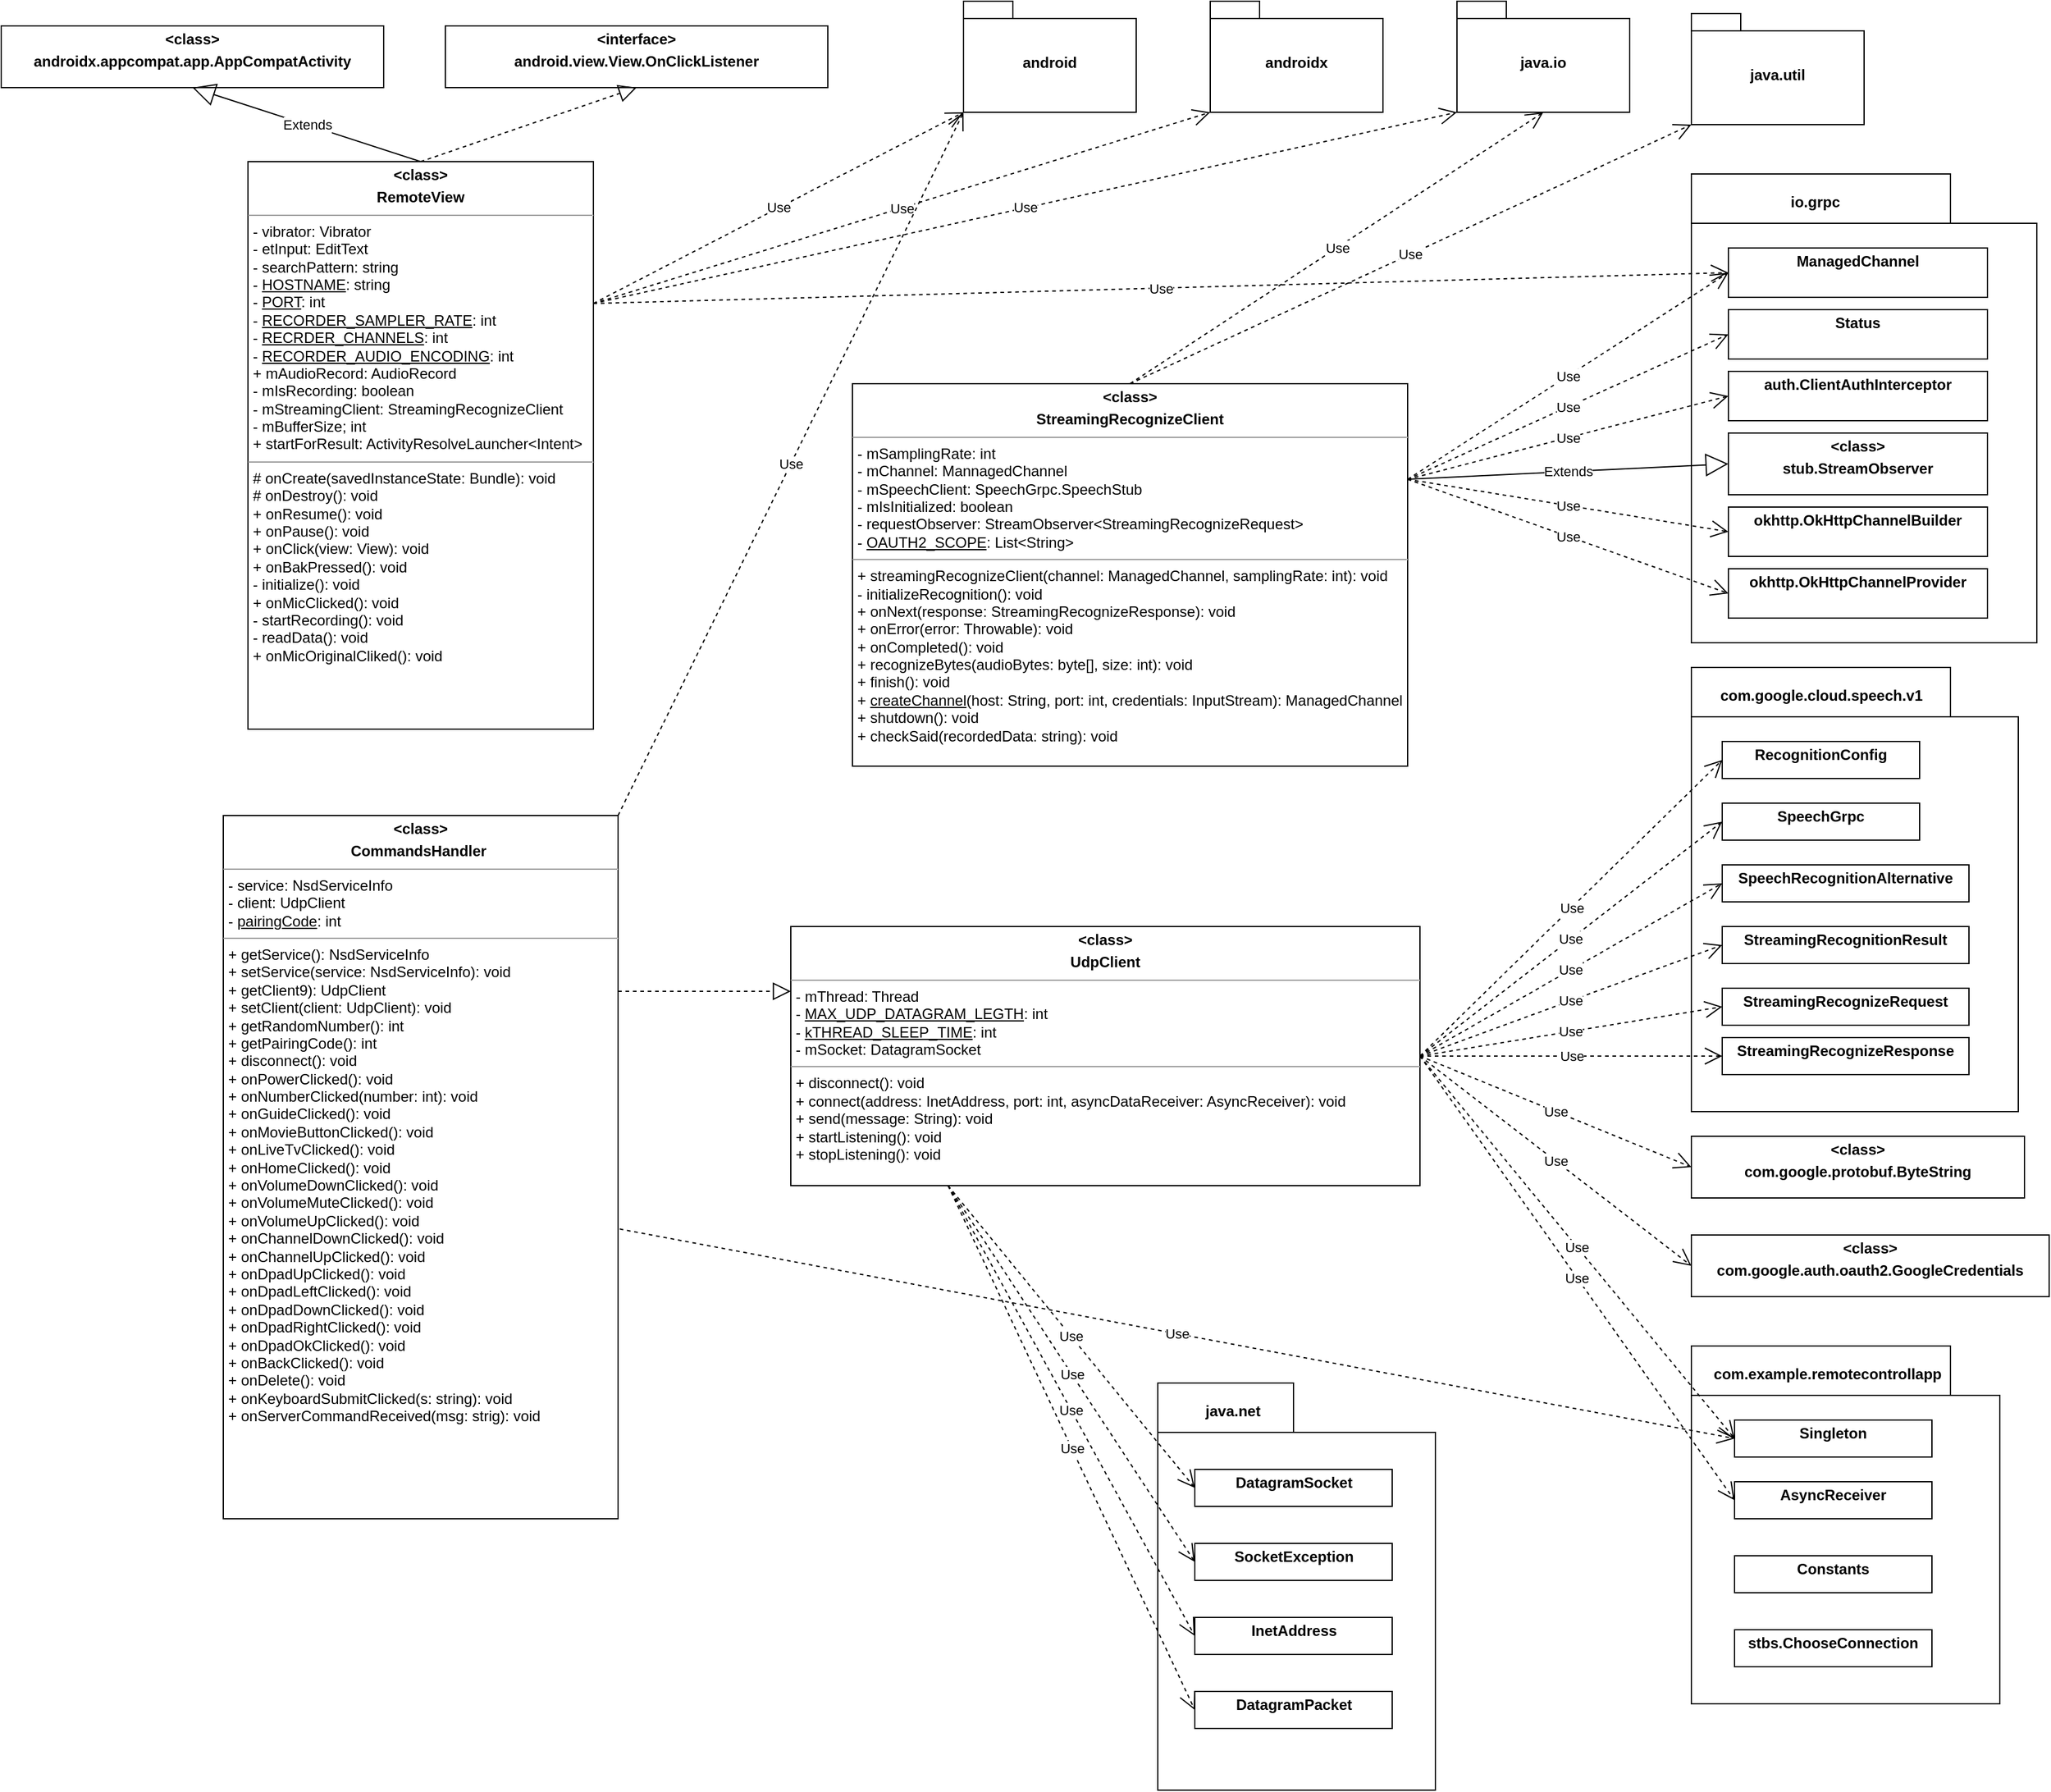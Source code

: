 <mxfile version="21.3.6" type="device">
  <diagram name="Page-1" id="c4acf3e9-155e-7222-9cf6-157b1a14988f">
    <mxGraphModel dx="1290" dy="549" grid="1" gridSize="10" guides="1" tooltips="1" connect="1" arrows="1" fold="1" page="1" pageScale="1" pageWidth="850" pageHeight="1100" background="none" math="0" shadow="0">
      <root>
        <mxCell id="0" />
        <mxCell id="1" parent="0" />
        <mxCell id="q3BTvN16tAjIIbaI-m22-29" value="" style="shape=folder;fontStyle=1;spacingTop=10;tabWidth=210;tabHeight=40;tabPosition=left;html=1;whiteSpace=wrap;align=left;" parent="1" vertex="1">
          <mxGeometry x="1750" y="490" width="280" height="380" as="geometry" />
        </mxCell>
        <mxCell id="q3BTvN16tAjIIbaI-m22-13" value="" style="shape=folder;fontStyle=1;spacingTop=10;tabWidth=110;tabHeight=40;tabPosition=left;html=1;whiteSpace=wrap;align=left;" parent="1" vertex="1">
          <mxGeometry x="1317.5" y="1470" width="225" height="330" as="geometry" />
        </mxCell>
        <mxCell id="q3BTvN16tAjIIbaI-m22-1" value="&lt;p style=&quot;margin:0px;margin-top:4px;text-align:center;&quot;&gt;&lt;b&gt;&amp;lt;class&amp;gt;&lt;/b&gt;&lt;/p&gt;&lt;p style=&quot;margin:0px;margin-top:4px;text-align:center;&quot;&gt;&lt;b&gt;CommandsHandler&amp;nbsp;&lt;/b&gt;&lt;br&gt;&lt;/p&gt;&lt;hr size=&quot;1&quot;&gt;&lt;p style=&quot;margin:0px;margin-left:4px;&quot;&gt;- service: NsdServiceInfo&lt;/p&gt;&lt;p style=&quot;margin:0px;margin-left:4px;&quot;&gt;- client: UdpClient&lt;/p&gt;&lt;p style=&quot;margin:0px;margin-left:4px;&quot;&gt;- &lt;u&gt;pairingCode&lt;/u&gt;: int&amp;nbsp;&lt;/p&gt;&lt;hr size=&quot;1&quot;&gt;&lt;p style=&quot;margin:0px;margin-left:4px;&quot;&gt;+ getService(): NsdServiceInfo&lt;/p&gt;&lt;p style=&quot;margin:0px;margin-left:4px;&quot;&gt;+ setService(service: NsdServiceInfo): void&lt;/p&gt;&lt;p style=&quot;margin:0px;margin-left:4px;&quot;&gt;+ getClient9): UdpClient&lt;/p&gt;&lt;p style=&quot;margin:0px;margin-left:4px;&quot;&gt;+ setClient(client: UdpClient): void&lt;/p&gt;&lt;p style=&quot;margin:0px;margin-left:4px;&quot;&gt;+ getRandomNumber(): int&lt;/p&gt;&lt;p style=&quot;margin:0px;margin-left:4px;&quot;&gt;+ getPairingCode(): int&lt;/p&gt;&lt;p style=&quot;margin:0px;margin-left:4px;&quot;&gt;+ disconnect(): void&lt;/p&gt;&lt;p style=&quot;margin:0px;margin-left:4px;&quot;&gt;+ onPowerClicked(): void&lt;/p&gt;&lt;p style=&quot;margin:0px;margin-left:4px;&quot;&gt;+ onNumberClicked(number: int): void&lt;/p&gt;&lt;p style=&quot;margin:0px;margin-left:4px;&quot;&gt;+ onGuideClicked(): void&lt;/p&gt;&lt;p style=&quot;margin:0px;margin-left:4px;&quot;&gt;+ onMovieButtonClicked(): void&lt;/p&gt;&lt;p style=&quot;margin:0px;margin-left:4px;&quot;&gt;+ onLiveTvClicked(): void&lt;/p&gt;&lt;p style=&quot;margin:0px;margin-left:4px;&quot;&gt;+ onHomeClicked(): void&lt;/p&gt;&lt;p style=&quot;margin:0px;margin-left:4px;&quot;&gt;+ onVolumeDownClicked(): void&lt;/p&gt;&lt;p style=&quot;margin:0px;margin-left:4px;&quot;&gt;+ onVolumeMuteClicked(): void&lt;/p&gt;&lt;p style=&quot;margin:0px;margin-left:4px;&quot;&gt;+ onVolumeUpClicked(): void&lt;/p&gt;&lt;p style=&quot;margin:0px;margin-left:4px;&quot;&gt;+ onChannelDownClicked(): void&lt;/p&gt;&lt;p style=&quot;margin:0px;margin-left:4px;&quot;&gt;+ onChannelUpClicked(): void&lt;/p&gt;&lt;p style=&quot;margin:0px;margin-left:4px;&quot;&gt;+ onDpadUpClicked(): void&lt;/p&gt;&lt;p style=&quot;margin:0px;margin-left:4px;&quot;&gt;+ onDpadLeftClicked(): void&lt;/p&gt;&lt;p style=&quot;margin:0px;margin-left:4px;&quot;&gt;+ onDpadDownClicked(): void&lt;/p&gt;&lt;p style=&quot;margin:0px;margin-left:4px;&quot;&gt;+ onDpadRightClicked(): void&lt;/p&gt;&lt;p style=&quot;margin:0px;margin-left:4px;&quot;&gt;+ onDpadOkClicked(): void&lt;/p&gt;&lt;p style=&quot;margin:0px;margin-left:4px;&quot;&gt;+ onBackClicked(): void&lt;/p&gt;&lt;p style=&quot;margin:0px;margin-left:4px;&quot;&gt;+ onDelete(): void&lt;/p&gt;&lt;p style=&quot;margin:0px;margin-left:4px;&quot;&gt;+ onKeyboardSubmitClicked(s: string): void&lt;/p&gt;&lt;p style=&quot;margin:0px;margin-left:4px;&quot;&gt;+ onServerCommandReceived(msg: strig): void&lt;/p&gt;" style="verticalAlign=top;align=left;overflow=fill;fontSize=12;fontFamily=Helvetica;html=1;whiteSpace=wrap;" parent="1" vertex="1">
          <mxGeometry x="560" y="1010" width="320" height="570" as="geometry" />
        </mxCell>
        <mxCell id="q3BTvN16tAjIIbaI-m22-2" value="&lt;p style=&quot;margin:0px;margin-top:4px;text-align:center;&quot;&gt;&lt;b&gt;&amp;lt;class&amp;gt;&lt;/b&gt;&lt;/p&gt;&lt;p style=&quot;margin:0px;margin-top:4px;text-align:center;&quot;&gt;&lt;b&gt;RemoteView&lt;/b&gt;&lt;/p&gt;&lt;hr size=&quot;1&quot;&gt;&lt;p style=&quot;margin:0px;margin-left:4px;&quot;&gt;- vibrator: Vibrator&lt;/p&gt;&lt;p style=&quot;margin:0px;margin-left:4px;&quot;&gt;- etInput: EditText&lt;/p&gt;&lt;p style=&quot;margin:0px;margin-left:4px;&quot;&gt;- searchPattern: string&lt;/p&gt;&lt;p style=&quot;margin:0px;margin-left:4px;&quot;&gt;- &lt;u&gt;HOSTNAME&lt;/u&gt;: string&lt;/p&gt;&lt;p style=&quot;margin:0px;margin-left:4px;&quot;&gt;- &lt;u&gt;PORT&lt;/u&gt;: int&lt;/p&gt;&lt;p style=&quot;margin:0px;margin-left:4px;&quot;&gt;- &lt;u&gt;RECORDER_SAMPLER_RATE&lt;/u&gt;: int&lt;/p&gt;&lt;p style=&quot;margin:0px;margin-left:4px;&quot;&gt;- &lt;u&gt;RECRDER_CHANNELS&lt;/u&gt;: int&lt;/p&gt;&lt;p style=&quot;margin:0px;margin-left:4px;&quot;&gt;- &lt;u&gt;RECORDER_AUDIO_ENCODING&lt;/u&gt;: int&lt;/p&gt;&lt;p style=&quot;margin:0px;margin-left:4px;&quot;&gt;+ mAudioRecord: AudioRecord&lt;/p&gt;&lt;p style=&quot;margin:0px;margin-left:4px;&quot;&gt;- mIsRecording: boolean&lt;/p&gt;&lt;p style=&quot;margin:0px;margin-left:4px;&quot;&gt;- mStreamingClient: StreamingRecognizeClient&lt;/p&gt;&lt;p style=&quot;margin:0px;margin-left:4px;&quot;&gt;- mBufferSize; int&lt;/p&gt;&lt;p style=&quot;margin:0px;margin-left:4px;&quot;&gt;+ startForResult: ActivityResolveLauncher&amp;lt;Intent&amp;gt;&lt;/p&gt;&lt;hr size=&quot;1&quot;&gt;&lt;p style=&quot;margin:0px;margin-left:4px;&quot;&gt;# onCreate(savedInstanceState: Bundle): void&lt;/p&gt;&lt;p style=&quot;margin:0px;margin-left:4px;&quot;&gt;# onDestroy(): void&lt;/p&gt;&lt;p style=&quot;margin:0px;margin-left:4px;&quot;&gt;+ onResume(): void&lt;/p&gt;&lt;p style=&quot;margin:0px;margin-left:4px;&quot;&gt;+ onPause(): void&lt;/p&gt;&lt;p style=&quot;margin:0px;margin-left:4px;&quot;&gt;+ onClick(view: View): void&lt;/p&gt;&lt;p style=&quot;margin:0px;margin-left:4px;&quot;&gt;+ onBakPressed(): void&lt;/p&gt;&lt;p style=&quot;margin:0px;margin-left:4px;&quot;&gt;- initialize(): void&lt;/p&gt;&lt;p style=&quot;margin:0px;margin-left:4px;&quot;&gt;+ onMicClicked(): void&lt;/p&gt;&lt;p style=&quot;margin:0px;margin-left:4px;&quot;&gt;- startRecording(): void&lt;/p&gt;&lt;p style=&quot;margin:0px;margin-left:4px;&quot;&gt;- readData(): void&lt;/p&gt;&lt;p style=&quot;margin:0px;margin-left:4px;&quot;&gt;+ onMicOriginalCliked(): void&lt;/p&gt;" style="verticalAlign=top;align=left;overflow=fill;fontSize=12;fontFamily=Helvetica;html=1;whiteSpace=wrap;" parent="1" vertex="1">
          <mxGeometry x="580" y="480" width="280" height="460" as="geometry" />
        </mxCell>
        <mxCell id="q3BTvN16tAjIIbaI-m22-3" value="&lt;p style=&quot;margin:0px;margin-top:4px;text-align:center;&quot;&gt;&lt;b&gt;&amp;lt;class&amp;gt;&lt;/b&gt;&lt;/p&gt;&lt;p style=&quot;margin:0px;margin-top:4px;text-align:center;&quot;&gt;&lt;b&gt;androidx.appcompat.app.AppCompatActivity&lt;/b&gt;&lt;/p&gt;&lt;p style=&quot;margin:0px;margin-left:4px;&quot;&gt;&lt;br&gt;&lt;/p&gt;" style="verticalAlign=top;align=left;overflow=fill;fontSize=12;fontFamily=Helvetica;html=1;whiteSpace=wrap;" parent="1" vertex="1">
          <mxGeometry x="380" y="370" width="310" height="50" as="geometry" />
        </mxCell>
        <mxCell id="q3BTvN16tAjIIbaI-m22-4" value="&lt;p style=&quot;margin:0px;margin-top:4px;text-align:center;&quot;&gt;&lt;b&gt;&amp;lt;interface&amp;gt;&lt;/b&gt;&lt;/p&gt;&lt;p style=&quot;margin:0px;margin-top:4px;text-align:center;&quot;&gt;&lt;b&gt;android.view.View.OnClickListener&lt;/b&gt;&lt;/p&gt;&lt;p style=&quot;margin:0px;margin-left:4px;&quot;&gt;&lt;br&gt;&lt;/p&gt;" style="verticalAlign=top;align=left;overflow=fill;fontSize=12;fontFamily=Helvetica;html=1;whiteSpace=wrap;" parent="1" vertex="1">
          <mxGeometry x="740" y="370" width="310" height="50" as="geometry" />
        </mxCell>
        <mxCell id="q3BTvN16tAjIIbaI-m22-5" value="" style="endArrow=block;dashed=1;endFill=0;endSize=12;html=1;rounded=0;exitX=0.5;exitY=0;exitDx=0;exitDy=0;entryX=0.5;entryY=1;entryDx=0;entryDy=0;" parent="1" source="q3BTvN16tAjIIbaI-m22-2" target="q3BTvN16tAjIIbaI-m22-4" edge="1">
          <mxGeometry width="160" relative="1" as="geometry">
            <mxPoint x="430" y="1000" as="sourcePoint" />
            <mxPoint x="590" y="1000" as="targetPoint" />
          </mxGeometry>
        </mxCell>
        <mxCell id="q3BTvN16tAjIIbaI-m22-6" value="Extends" style="endArrow=block;endSize=16;endFill=0;html=1;rounded=0;exitX=0.5;exitY=0;exitDx=0;exitDy=0;entryX=0.5;entryY=1;entryDx=0;entryDy=0;" parent="1" source="q3BTvN16tAjIIbaI-m22-2" target="q3BTvN16tAjIIbaI-m22-3" edge="1">
          <mxGeometry width="160" relative="1" as="geometry">
            <mxPoint x="640" y="810" as="sourcePoint" />
            <mxPoint x="800" y="810" as="targetPoint" />
          </mxGeometry>
        </mxCell>
        <mxCell id="q3BTvN16tAjIIbaI-m22-7" value="&lt;p style=&quot;margin:0px;margin-top:4px;text-align:center;&quot;&gt;&lt;b&gt;&amp;lt;class&amp;gt;&lt;/b&gt;&lt;/p&gt;&lt;p style=&quot;margin:0px;margin-top:4px;text-align:center;&quot;&gt;&lt;b&gt;StreamingRecognizeClient&lt;/b&gt;&lt;/p&gt;&lt;hr size=&quot;1&quot;&gt;&lt;p style=&quot;margin:0px;margin-left:4px;&quot;&gt;- mSamplingRate: int&lt;/p&gt;&lt;p style=&quot;margin:0px;margin-left:4px;&quot;&gt;- mChannel: MannagedChannel&lt;/p&gt;&lt;p style=&quot;margin:0px;margin-left:4px;&quot;&gt;- mSpeechClient: SpeechGrpc.SpeechStub&lt;/p&gt;&lt;p style=&quot;margin:0px;margin-left:4px;&quot;&gt;- mIsInitialized: boolean&lt;/p&gt;&lt;p style=&quot;margin:0px;margin-left:4px;&quot;&gt;- requestObserver: StreamObserver&amp;lt;StreamingRecognizeRequest&amp;gt;&lt;/p&gt;&lt;p style=&quot;margin:0px;margin-left:4px;&quot;&gt;- &lt;u&gt;OAUTH2_SCOPE&lt;/u&gt;: List&amp;lt;String&amp;gt;&lt;/p&gt;&lt;hr size=&quot;1&quot;&gt;&lt;p style=&quot;margin:0px;margin-left:4px;&quot;&gt;+ streamingRecognizeClient(channel: ManagedChannel, samplingRate: int): void&lt;/p&gt;&lt;p style=&quot;margin:0px;margin-left:4px;&quot;&gt;- initializeRecognition(): void&lt;/p&gt;&lt;p style=&quot;margin:0px;margin-left:4px;&quot;&gt;+ onNext(response: StreamingRecognizeResponse): void&lt;/p&gt;&lt;p style=&quot;margin:0px;margin-left:4px;&quot;&gt;+ onError(error: Throwable): void&lt;/p&gt;&lt;p style=&quot;margin:0px;margin-left:4px;&quot;&gt;+ onCompleted(): void&lt;/p&gt;&lt;p style=&quot;margin:0px;margin-left:4px;&quot;&gt;+ recognizeBytes(audioBytes: byte[], size: int): void&lt;/p&gt;&lt;p style=&quot;margin:0px;margin-left:4px;&quot;&gt;+ finish(): void&lt;/p&gt;&lt;p style=&quot;margin:0px;margin-left:4px;&quot;&gt;+ &lt;u&gt;createChannel&lt;/u&gt;(host: String, port: int, credentials: InputStream): ManagedChannel&lt;/p&gt;&lt;p style=&quot;margin:0px;margin-left:4px;&quot;&gt;+ shutdown(): void&lt;/p&gt;&lt;p style=&quot;margin:0px;margin-left:4px;&quot;&gt;+ checkSaid(recordedData: string): void&lt;/p&gt;&lt;p style=&quot;margin:0px;margin-left:4px;&quot;&gt;&lt;br&gt;&lt;/p&gt;" style="verticalAlign=top;align=left;overflow=fill;fontSize=12;fontFamily=Helvetica;html=1;whiteSpace=wrap;" parent="1" vertex="1">
          <mxGeometry x="1070" y="660" width="450" height="310" as="geometry" />
        </mxCell>
        <mxCell id="q3BTvN16tAjIIbaI-m22-8" value="&lt;p style=&quot;margin:0px;margin-top:4px;text-align:center;&quot;&gt;&lt;b&gt;&amp;lt;class&amp;gt;&lt;/b&gt;&lt;/p&gt;&lt;p style=&quot;margin:0px;margin-top:4px;text-align:center;&quot;&gt;&lt;b&gt;stub.StreamObserver&lt;/b&gt;&lt;/p&gt;&lt;p style=&quot;margin:0px;margin-left:4px;&quot;&gt;&lt;br&gt;&lt;/p&gt;" style="verticalAlign=top;align=left;overflow=fill;fontSize=12;fontFamily=Helvetica;html=1;whiteSpace=wrap;" parent="1" vertex="1">
          <mxGeometry x="1780" y="700" width="210" height="50" as="geometry" />
        </mxCell>
        <mxCell id="q3BTvN16tAjIIbaI-m22-10" value="Extends" style="endArrow=block;endSize=16;endFill=0;html=1;rounded=0;exitX=1;exitY=0.25;exitDx=0;exitDy=0;entryX=0;entryY=0.5;entryDx=0;entryDy=0;" parent="1" source="q3BTvN16tAjIIbaI-m22-7" target="q3BTvN16tAjIIbaI-m22-8" edge="1">
          <mxGeometry width="160" relative="1" as="geometry">
            <mxPoint x="1450" y="1040" as="sourcePoint" />
            <mxPoint x="1610" y="1040" as="targetPoint" />
          </mxGeometry>
        </mxCell>
        <mxCell id="q3BTvN16tAjIIbaI-m22-11" value="&lt;p style=&quot;margin:0px;margin-top:4px;text-align:center;&quot;&gt;&lt;b&gt;&amp;lt;class&amp;gt;&lt;/b&gt;&lt;/p&gt;&lt;p style=&quot;margin:0px;margin-top:4px;text-align:center;&quot;&gt;&lt;b&gt;UdpClient&lt;/b&gt;&lt;/p&gt;&lt;hr size=&quot;1&quot;&gt;&lt;p style=&quot;margin:0px;margin-left:4px;&quot;&gt;- mThread: Thread&lt;/p&gt;&lt;p style=&quot;margin:0px;margin-left:4px;&quot;&gt;- &lt;u&gt;MAX_UDP_DATAGRAM_LEGTH&lt;/u&gt;: int&lt;/p&gt;&lt;p style=&quot;margin:0px;margin-left:4px;&quot;&gt;- &lt;u&gt;kTHREAD_SLEEP_TIME&lt;/u&gt;: int&lt;/p&gt;&lt;p style=&quot;margin:0px;margin-left:4px;&quot;&gt;- mSocket: DatagramSocket&lt;/p&gt;&lt;hr size=&quot;1&quot;&gt;&lt;p style=&quot;margin:0px;margin-left:4px;&quot;&gt;+ disconnect(): void&lt;/p&gt;&lt;p style=&quot;margin:0px;margin-left:4px;&quot;&gt;+ connect(address: InetAddress, port: int, asyncDataReceiver: AsyncReceiver): void&lt;/p&gt;&lt;p style=&quot;margin:0px;margin-left:4px;&quot;&gt;+ send(message: String): void&lt;/p&gt;&lt;p style=&quot;margin:0px;margin-left:4px;&quot;&gt;+ startListening(): void&lt;/p&gt;&lt;p style=&quot;margin:0px;margin-left:4px;&quot;&gt;+ stopListening(): void&lt;/p&gt;" style="verticalAlign=top;align=left;overflow=fill;fontSize=12;fontFamily=Helvetica;html=1;whiteSpace=wrap;" parent="1" vertex="1">
          <mxGeometry x="1020" y="1100" width="510" height="210" as="geometry" />
        </mxCell>
        <mxCell id="q3BTvN16tAjIIbaI-m22-12" value="&lt;p style=&quot;margin:0px;margin-top:4px;text-align:center;&quot;&gt;&lt;b&gt;DatagramPacket&lt;/b&gt;&lt;/p&gt;&lt;p style=&quot;margin:0px;margin-left:4px;&quot;&gt;&lt;br&gt;&lt;/p&gt;" style="verticalAlign=top;align=left;overflow=fill;fontSize=12;fontFamily=Helvetica;html=1;whiteSpace=wrap;" parent="1" vertex="1">
          <mxGeometry x="1347.5" y="1720" width="160" height="30" as="geometry" />
        </mxCell>
        <mxCell id="q3BTvN16tAjIIbaI-m22-14" value="java.net" style="text;align=center;fontStyle=1;verticalAlign=middle;spacingLeft=3;spacingRight=3;strokeColor=none;rotatable=0;points=[[0,0.5],[1,0.5]];portConstraint=eastwest;html=1;" parent="1" vertex="1">
          <mxGeometry x="1337.5" y="1480" width="80" height="26" as="geometry" />
        </mxCell>
        <mxCell id="q3BTvN16tAjIIbaI-m22-15" value="&lt;p style=&quot;margin:0px;margin-top:4px;text-align:center;&quot;&gt;&lt;b&gt;DatagramSocket&lt;/b&gt;&lt;/p&gt;&lt;p style=&quot;margin:0px;margin-left:4px;&quot;&gt;&lt;br&gt;&lt;/p&gt;" style="verticalAlign=top;align=left;overflow=fill;fontSize=12;fontFamily=Helvetica;html=1;whiteSpace=wrap;" parent="1" vertex="1">
          <mxGeometry x="1347.5" y="1540" width="160" height="30" as="geometry" />
        </mxCell>
        <mxCell id="q3BTvN16tAjIIbaI-m22-16" value="&lt;p style=&quot;margin:0px;margin-top:4px;text-align:center;&quot;&gt;&lt;b&gt;InetAddress&lt;/b&gt;&lt;/p&gt;" style="verticalAlign=top;align=left;overflow=fill;fontSize=12;fontFamily=Helvetica;html=1;whiteSpace=wrap;" parent="1" vertex="1">
          <mxGeometry x="1347.5" y="1660" width="160" height="30" as="geometry" />
        </mxCell>
        <mxCell id="q3BTvN16tAjIIbaI-m22-17" value="&lt;p style=&quot;margin:0px;margin-top:4px;text-align:center;&quot;&gt;&lt;b&gt;SocketException&lt;/b&gt;&lt;/p&gt;" style="verticalAlign=top;align=left;overflow=fill;fontSize=12;fontFamily=Helvetica;html=1;whiteSpace=wrap;" parent="1" vertex="1">
          <mxGeometry x="1347.5" y="1600" width="160" height="30" as="geometry" />
        </mxCell>
        <mxCell id="q3BTvN16tAjIIbaI-m22-23" value="" style="shape=folder;fontStyle=1;spacingTop=10;tabWidth=210;tabHeight=40;tabPosition=left;html=1;whiteSpace=wrap;align=left;" parent="1" vertex="1">
          <mxGeometry x="1750" y="1440" width="250" height="290" as="geometry" />
        </mxCell>
        <mxCell id="q3BTvN16tAjIIbaI-m22-24" value="com.example.remotecontrollapp" style="text;align=center;fontStyle=1;verticalAlign=middle;spacingLeft=3;spacingRight=3;strokeColor=none;rotatable=0;points=[[0,0.5],[1,0.5]];portConstraint=eastwest;html=1;" parent="1" vertex="1">
          <mxGeometry x="1820" y="1450" width="80" height="26" as="geometry" />
        </mxCell>
        <mxCell id="q3BTvN16tAjIIbaI-m22-25" value="&lt;p style=&quot;margin:0px;margin-top:4px;text-align:center;&quot;&gt;&lt;b&gt;AsyncReceiver&lt;/b&gt;&lt;/p&gt;" style="verticalAlign=top;align=left;overflow=fill;fontSize=12;fontFamily=Helvetica;html=1;whiteSpace=wrap;" parent="1" vertex="1">
          <mxGeometry x="1785" y="1550" width="160" height="30" as="geometry" />
        </mxCell>
        <mxCell id="q3BTvN16tAjIIbaI-m22-26" value="&lt;p style=&quot;margin:0px;margin-top:4px;text-align:center;&quot;&gt;&lt;b&gt;Singleton&lt;/b&gt;&lt;/p&gt;" style="verticalAlign=top;align=left;overflow=fill;fontSize=12;fontFamily=Helvetica;html=1;whiteSpace=wrap;" parent="1" vertex="1">
          <mxGeometry x="1785" y="1500" width="160" height="30" as="geometry" />
        </mxCell>
        <mxCell id="q3BTvN16tAjIIbaI-m22-27" value="&lt;p style=&quot;margin:0px;margin-top:4px;text-align:center;&quot;&gt;&lt;b&gt;Constants&lt;/b&gt;&lt;/p&gt;" style="verticalAlign=top;align=left;overflow=fill;fontSize=12;fontFamily=Helvetica;html=1;whiteSpace=wrap;" parent="1" vertex="1">
          <mxGeometry x="1785" y="1610" width="160" height="30" as="geometry" />
        </mxCell>
        <mxCell id="q3BTvN16tAjIIbaI-m22-28" value="" style="shape=folder;fontStyle=1;spacingTop=10;tabWidth=210;tabHeight=40;tabPosition=left;html=1;whiteSpace=wrap;align=left;" parent="1" vertex="1">
          <mxGeometry x="1750" y="890" width="265" height="360" as="geometry" />
        </mxCell>
        <mxCell id="q3BTvN16tAjIIbaI-m22-30" value="io.grpc" style="text;align=center;fontStyle=1;verticalAlign=middle;spacingLeft=3;spacingRight=3;strokeColor=none;rotatable=0;points=[[0,0.5],[1,0.5]];portConstraint=eastwest;html=1;" parent="1" vertex="1">
          <mxGeometry x="1810" y="500" width="80" height="26" as="geometry" />
        </mxCell>
        <mxCell id="q3BTvN16tAjIIbaI-m22-31" value="&lt;p style=&quot;margin:0px;margin-top:4px;text-align:center;&quot;&gt;&lt;b&gt;ManagedChannel&lt;/b&gt;&lt;/p&gt;&lt;p style=&quot;margin:0px;margin-left:4px;&quot;&gt;&lt;br&gt;&lt;/p&gt;" style="verticalAlign=top;align=left;overflow=fill;fontSize=12;fontFamily=Helvetica;html=1;whiteSpace=wrap;" parent="1" vertex="1">
          <mxGeometry x="1780" y="550" width="210" height="40" as="geometry" />
        </mxCell>
        <mxCell id="q3BTvN16tAjIIbaI-m22-32" value="&lt;p style=&quot;margin:0px;margin-top:4px;text-align:center;&quot;&gt;&lt;b&gt;Status&lt;/b&gt;&lt;/p&gt;" style="verticalAlign=top;align=left;overflow=fill;fontSize=12;fontFamily=Helvetica;html=1;whiteSpace=wrap;" parent="1" vertex="1">
          <mxGeometry x="1780" y="600" width="210" height="40" as="geometry" />
        </mxCell>
        <mxCell id="q3BTvN16tAjIIbaI-m22-33" value="&lt;p style=&quot;margin:0px;margin-top:4px;text-align:center;&quot;&gt;&lt;b&gt;auth.ClientAuthInterceptor&lt;/b&gt;&lt;/p&gt;" style="verticalAlign=top;align=left;overflow=fill;fontSize=12;fontFamily=Helvetica;html=1;whiteSpace=wrap;" parent="1" vertex="1">
          <mxGeometry x="1780" y="650" width="210" height="40" as="geometry" />
        </mxCell>
        <mxCell id="q3BTvN16tAjIIbaI-m22-34" value="&lt;p style=&quot;margin:0px;margin-top:4px;text-align:center;&quot;&gt;&lt;b&gt;okhttp.OkHttpChannelBuilder&lt;/b&gt;&lt;/p&gt;" style="verticalAlign=top;align=left;overflow=fill;fontSize=12;fontFamily=Helvetica;html=1;whiteSpace=wrap;" parent="1" vertex="1">
          <mxGeometry x="1780" y="760" width="210" height="40" as="geometry" />
        </mxCell>
        <mxCell id="q3BTvN16tAjIIbaI-m22-35" value="&lt;p style=&quot;margin:0px;margin-top:4px;text-align:center;&quot;&gt;&lt;b&gt;okhttp.OkHttpChannelProvider&lt;/b&gt;&lt;/p&gt;" style="verticalAlign=top;align=left;overflow=fill;fontSize=12;fontFamily=Helvetica;html=1;whiteSpace=wrap;" parent="1" vertex="1">
          <mxGeometry x="1780" y="810" width="210" height="40" as="geometry" />
        </mxCell>
        <mxCell id="q3BTvN16tAjIIbaI-m22-36" value="com.google.cloud.speech.v1" style="text;align=center;fontStyle=1;verticalAlign=middle;spacingLeft=3;spacingRight=3;strokeColor=none;rotatable=0;points=[[0,0.5],[1,0.5]];portConstraint=eastwest;html=1;" parent="1" vertex="1">
          <mxGeometry x="1815" y="900" width="80" height="26" as="geometry" />
        </mxCell>
        <mxCell id="q3BTvN16tAjIIbaI-m22-37" value="&lt;p style=&quot;margin:0px;margin-top:4px;text-align:center;&quot;&gt;&lt;b&gt;RecognitionConfig&lt;/b&gt;&lt;/p&gt;" style="verticalAlign=top;align=left;overflow=fill;fontSize=12;fontFamily=Helvetica;html=1;whiteSpace=wrap;" parent="1" vertex="1">
          <mxGeometry x="1775" y="950" width="160" height="30" as="geometry" />
        </mxCell>
        <mxCell id="q3BTvN16tAjIIbaI-m22-38" value="&lt;p style=&quot;margin:0px;margin-top:4px;text-align:center;&quot;&gt;&lt;b&gt;SpeechGrpc&lt;/b&gt;&lt;/p&gt;" style="verticalAlign=top;align=left;overflow=fill;fontSize=12;fontFamily=Helvetica;html=1;whiteSpace=wrap;" parent="1" vertex="1">
          <mxGeometry x="1775" y="1000" width="160" height="30" as="geometry" />
        </mxCell>
        <mxCell id="q3BTvN16tAjIIbaI-m22-39" value="&lt;p style=&quot;margin:0px;margin-top:4px;text-align:center;&quot;&gt;&lt;b&gt;SpeechRecognitionAlternative&lt;/b&gt;&lt;/p&gt;" style="verticalAlign=top;align=left;overflow=fill;fontSize=12;fontFamily=Helvetica;html=1;whiteSpace=wrap;" parent="1" vertex="1">
          <mxGeometry x="1775" y="1050" width="200" height="30" as="geometry" />
        </mxCell>
        <mxCell id="q3BTvN16tAjIIbaI-m22-40" value="&lt;p style=&quot;margin:0px;margin-top:4px;text-align:center;&quot;&gt;&lt;b&gt;StreamingRecognitionResult&lt;/b&gt;&lt;/p&gt;" style="verticalAlign=top;align=left;overflow=fill;fontSize=12;fontFamily=Helvetica;html=1;whiteSpace=wrap;" parent="1" vertex="1">
          <mxGeometry x="1775" y="1100" width="200" height="30" as="geometry" />
        </mxCell>
        <mxCell id="q3BTvN16tAjIIbaI-m22-41" value="&lt;p style=&quot;margin:0px;margin-top:4px;text-align:center;&quot;&gt;&lt;b&gt;StreamingRecognizeRequest&lt;/b&gt;&lt;/p&gt;" style="verticalAlign=top;align=left;overflow=fill;fontSize=12;fontFamily=Helvetica;html=1;whiteSpace=wrap;" parent="1" vertex="1">
          <mxGeometry x="1775" y="1150" width="200" height="30" as="geometry" />
        </mxCell>
        <mxCell id="q3BTvN16tAjIIbaI-m22-42" value="&lt;p style=&quot;margin:0px;margin-top:4px;text-align:center;&quot;&gt;&lt;b&gt;StreamingRecognizeResponse&lt;/b&gt;&lt;/p&gt;" style="verticalAlign=top;align=left;overflow=fill;fontSize=12;fontFamily=Helvetica;html=1;whiteSpace=wrap;" parent="1" vertex="1">
          <mxGeometry x="1775" y="1190" width="200" height="30" as="geometry" />
        </mxCell>
        <mxCell id="q3BTvN16tAjIIbaI-m22-43" value="&lt;p style=&quot;margin:0px;margin-top:4px;text-align:center;&quot;&gt;&lt;b&gt;&amp;lt;class&amp;gt;&lt;/b&gt;&lt;/p&gt;&lt;p style=&quot;margin:0px;margin-top:4px;text-align:center;&quot;&gt;&lt;b&gt;com.google.auth.oauth2.GoogleCredentials&lt;/b&gt;&lt;/p&gt;" style="verticalAlign=top;align=left;overflow=fill;fontSize=12;fontFamily=Helvetica;html=1;whiteSpace=wrap;" parent="1" vertex="1">
          <mxGeometry x="1750" y="1350" width="290" height="50" as="geometry" />
        </mxCell>
        <mxCell id="q3BTvN16tAjIIbaI-m22-44" value="&lt;p style=&quot;margin:0px;margin-top:4px;text-align:center;&quot;&gt;&lt;b&gt;&amp;lt;class&amp;gt;&lt;/b&gt;&lt;/p&gt;&lt;p style=&quot;margin:0px;margin-top:4px;text-align:center;&quot;&gt;&lt;b&gt;com.google.protobuf.ByteString&lt;/b&gt;&lt;/p&gt;" style="verticalAlign=top;align=left;overflow=fill;fontSize=12;fontFamily=Helvetica;html=1;whiteSpace=wrap;" parent="1" vertex="1">
          <mxGeometry x="1750" y="1270" width="270" height="50" as="geometry" />
        </mxCell>
        <mxCell id="q3BTvN16tAjIIbaI-m22-45" value="java.io" style="shape=folder;fontStyle=1;spacingTop=10;tabWidth=40;tabHeight=14;tabPosition=left;html=1;whiteSpace=wrap;" parent="1" vertex="1">
          <mxGeometry x="1560" y="350" width="140" height="90" as="geometry" />
        </mxCell>
        <mxCell id="q3BTvN16tAjIIbaI-m22-46" value="java.util" style="shape=folder;fontStyle=1;spacingTop=10;tabWidth=40;tabHeight=14;tabPosition=left;html=1;whiteSpace=wrap;" parent="1" vertex="1">
          <mxGeometry x="1750" y="360" width="140" height="90" as="geometry" />
        </mxCell>
        <mxCell id="q3BTvN16tAjIIbaI-m22-47" value="android" style="shape=folder;fontStyle=1;spacingTop=10;tabWidth=40;tabHeight=14;tabPosition=left;html=1;whiteSpace=wrap;" parent="1" vertex="1">
          <mxGeometry x="1160" y="350" width="140" height="90" as="geometry" />
        </mxCell>
        <mxCell id="q3BTvN16tAjIIbaI-m22-48" value="androidx" style="shape=folder;fontStyle=1;spacingTop=10;tabWidth=40;tabHeight=14;tabPosition=left;html=1;whiteSpace=wrap;" parent="1" vertex="1">
          <mxGeometry x="1360" y="350" width="140" height="90" as="geometry" />
        </mxCell>
        <mxCell id="q3BTvN16tAjIIbaI-m22-50" value="&lt;p style=&quot;margin:0px;margin-top:4px;text-align:center;&quot;&gt;&lt;b&gt;stbs.ChooseConnection&lt;/b&gt;&lt;/p&gt;" style="verticalAlign=top;align=left;overflow=fill;fontSize=12;fontFamily=Helvetica;html=1;whiteSpace=wrap;" parent="1" vertex="1">
          <mxGeometry x="1785" y="1670" width="160" height="30" as="geometry" />
        </mxCell>
        <mxCell id="Ox5dQKx0accEj5RNueRc-2" value="" style="endArrow=block;dashed=1;endFill=0;endSize=12;html=1;rounded=0;exitX=1;exitY=0.25;exitDx=0;exitDy=0;entryX=0;entryY=0.25;entryDx=0;entryDy=0;" edge="1" parent="1" source="q3BTvN16tAjIIbaI-m22-1" target="q3BTvN16tAjIIbaI-m22-11">
          <mxGeometry width="160" relative="1" as="geometry">
            <mxPoint x="1060" y="940" as="sourcePoint" />
            <mxPoint x="1220" y="940" as="targetPoint" />
          </mxGeometry>
        </mxCell>
        <mxCell id="Ox5dQKx0accEj5RNueRc-6" value="Use" style="endArrow=open;endSize=12;dashed=1;html=1;rounded=0;exitX=1;exitY=0.25;exitDx=0;exitDy=0;entryX=0;entryY=0.5;entryDx=0;entryDy=0;" edge="1" parent="1" source="q3BTvN16tAjIIbaI-m22-2" target="q3BTvN16tAjIIbaI-m22-31">
          <mxGeometry width="160" relative="1" as="geometry">
            <mxPoint x="1060" y="580" as="sourcePoint" />
            <mxPoint x="1220" y="580" as="targetPoint" />
          </mxGeometry>
        </mxCell>
        <mxCell id="Ox5dQKx0accEj5RNueRc-7" value="Use" style="endArrow=open;endSize=12;dashed=1;html=1;rounded=0;exitX=1;exitY=0.25;exitDx=0;exitDy=0;entryX=0;entryY=0;entryDx=0;entryDy=90;entryPerimeter=0;" edge="1" parent="1" source="q3BTvN16tAjIIbaI-m22-2" target="q3BTvN16tAjIIbaI-m22-48">
          <mxGeometry width="160" relative="1" as="geometry">
            <mxPoint x="1060" y="580" as="sourcePoint" />
            <mxPoint x="1220" y="580" as="targetPoint" />
          </mxGeometry>
        </mxCell>
        <mxCell id="Ox5dQKx0accEj5RNueRc-8" value="Use" style="endArrow=open;endSize=12;dashed=1;html=1;rounded=0;exitX=1;exitY=0.25;exitDx=0;exitDy=0;entryX=0;entryY=0;entryDx=0;entryDy=90;entryPerimeter=0;" edge="1" parent="1" source="q3BTvN16tAjIIbaI-m22-2" target="q3BTvN16tAjIIbaI-m22-47">
          <mxGeometry width="160" relative="1" as="geometry">
            <mxPoint x="1060" y="580" as="sourcePoint" />
            <mxPoint x="1220" y="580" as="targetPoint" />
          </mxGeometry>
        </mxCell>
        <mxCell id="Ox5dQKx0accEj5RNueRc-9" value="Use" style="endArrow=open;endSize=12;dashed=1;html=1;rounded=0;exitX=1;exitY=0.25;exitDx=0;exitDy=0;entryX=0;entryY=0;entryDx=0;entryDy=90;entryPerimeter=0;" edge="1" parent="1" source="q3BTvN16tAjIIbaI-m22-2" target="q3BTvN16tAjIIbaI-m22-45">
          <mxGeometry width="160" relative="1" as="geometry">
            <mxPoint x="1420" y="620" as="sourcePoint" />
            <mxPoint x="1580" y="620" as="targetPoint" />
          </mxGeometry>
        </mxCell>
        <mxCell id="Ox5dQKx0accEj5RNueRc-10" value="Use" style="endArrow=open;endSize=12;dashed=1;html=1;rounded=0;exitX=0.25;exitY=1;exitDx=0;exitDy=0;entryX=0;entryY=0.5;entryDx=0;entryDy=0;" edge="1" parent="1" source="q3BTvN16tAjIIbaI-m22-11" target="q3BTvN16tAjIIbaI-m22-12">
          <mxGeometry width="160" relative="1" as="geometry">
            <mxPoint x="1500" y="1060" as="sourcePoint" />
            <mxPoint x="1660" y="1060" as="targetPoint" />
          </mxGeometry>
        </mxCell>
        <mxCell id="Ox5dQKx0accEj5RNueRc-11" value="Use" style="endArrow=open;endSize=12;dashed=1;html=1;rounded=0;exitX=0.25;exitY=1;exitDx=0;exitDy=0;entryX=0;entryY=0.5;entryDx=0;entryDy=0;" edge="1" parent="1" source="q3BTvN16tAjIIbaI-m22-11" target="q3BTvN16tAjIIbaI-m22-15">
          <mxGeometry width="160" relative="1" as="geometry">
            <mxPoint x="1540" y="1215" as="sourcePoint" />
            <mxPoint x="1795" y="955" as="targetPoint" />
          </mxGeometry>
        </mxCell>
        <mxCell id="Ox5dQKx0accEj5RNueRc-12" value="Use" style="endArrow=open;endSize=12;dashed=1;html=1;rounded=0;exitX=0.25;exitY=1;exitDx=0;exitDy=0;entryX=0;entryY=0.5;entryDx=0;entryDy=0;" edge="1" parent="1" source="q3BTvN16tAjIIbaI-m22-11" target="q3BTvN16tAjIIbaI-m22-16">
          <mxGeometry width="160" relative="1" as="geometry">
            <mxPoint x="1540" y="1215" as="sourcePoint" />
            <mxPoint x="1795" y="1015" as="targetPoint" />
          </mxGeometry>
        </mxCell>
        <mxCell id="Ox5dQKx0accEj5RNueRc-13" value="Use" style="endArrow=open;endSize=12;dashed=1;html=1;rounded=0;exitX=0.25;exitY=1;exitDx=0;exitDy=0;entryX=0;entryY=0.5;entryDx=0;entryDy=0;" edge="1" parent="1" source="q3BTvN16tAjIIbaI-m22-11" target="q3BTvN16tAjIIbaI-m22-17">
          <mxGeometry width="160" relative="1" as="geometry">
            <mxPoint x="1540" y="1215" as="sourcePoint" />
            <mxPoint x="1795" y="1065" as="targetPoint" />
          </mxGeometry>
        </mxCell>
        <mxCell id="Ox5dQKx0accEj5RNueRc-14" value="Use" style="endArrow=open;endSize=12;dashed=1;html=1;rounded=0;exitX=1;exitY=0.5;exitDx=0;exitDy=0;entryX=0;entryY=0.5;entryDx=0;entryDy=0;" edge="1" parent="1" source="q3BTvN16tAjIIbaI-m22-11" target="q3BTvN16tAjIIbaI-m22-25">
          <mxGeometry width="160" relative="1" as="geometry">
            <mxPoint x="1980" y="1340" as="sourcePoint" />
            <mxPoint x="2140" y="1340" as="targetPoint" />
          </mxGeometry>
        </mxCell>
        <mxCell id="Ox5dQKx0accEj5RNueRc-15" value="Use" style="endArrow=open;endSize=12;dashed=1;html=1;rounded=0;exitX=1;exitY=0.5;exitDx=0;exitDy=0;entryX=0;entryY=0.5;entryDx=0;entryDy=0;" edge="1" parent="1" source="q3BTvN16tAjIIbaI-m22-11" target="q3BTvN16tAjIIbaI-m22-26">
          <mxGeometry width="160" relative="1" as="geometry">
            <mxPoint x="1540" y="1215" as="sourcePoint" />
            <mxPoint x="1795" y="1315" as="targetPoint" />
          </mxGeometry>
        </mxCell>
        <mxCell id="Ox5dQKx0accEj5RNueRc-19" value="Use" style="endArrow=open;endSize=12;dashed=1;html=1;rounded=0;exitX=1;exitY=0;exitDx=0;exitDy=0;entryX=0;entryY=0;entryDx=0;entryDy=90;entryPerimeter=0;" edge="1" parent="1" source="q3BTvN16tAjIIbaI-m22-1" target="q3BTvN16tAjIIbaI-m22-47">
          <mxGeometry width="160" relative="1" as="geometry">
            <mxPoint x="880" y="872.5" as="sourcePoint" />
            <mxPoint x="1040" y="872.5" as="targetPoint" />
          </mxGeometry>
        </mxCell>
        <mxCell id="Ox5dQKx0accEj5RNueRc-20" value="Use" style="endArrow=open;endSize=12;dashed=1;html=1;rounded=0;exitX=1.004;exitY=0.588;exitDx=0;exitDy=0;exitPerimeter=0;entryX=0;entryY=0.5;entryDx=0;entryDy=0;" edge="1" parent="1" source="q3BTvN16tAjIIbaI-m22-1" target="q3BTvN16tAjIIbaI-m22-26">
          <mxGeometry width="160" relative="1" as="geometry">
            <mxPoint x="1420" y="1380" as="sourcePoint" />
            <mxPoint x="1780" y="1305" as="targetPoint" />
          </mxGeometry>
        </mxCell>
        <mxCell id="Ox5dQKx0accEj5RNueRc-21" value="Use" style="endArrow=open;endSize=12;dashed=1;html=1;rounded=0;exitX=0.5;exitY=0;exitDx=0;exitDy=0;entryX=0.5;entryY=1;entryDx=0;entryDy=0;entryPerimeter=0;" edge="1" parent="1" source="q3BTvN16tAjIIbaI-m22-7" target="q3BTvN16tAjIIbaI-m22-45">
          <mxGeometry width="160" relative="1" as="geometry">
            <mxPoint x="1500" y="660" as="sourcePoint" />
            <mxPoint x="1660" y="660" as="targetPoint" />
          </mxGeometry>
        </mxCell>
        <mxCell id="Ox5dQKx0accEj5RNueRc-22" value="Use" style="endArrow=open;endSize=12;dashed=1;html=1;rounded=0;exitX=0.5;exitY=0;exitDx=0;exitDy=0;entryX=0;entryY=0;entryDx=0;entryDy=90;entryPerimeter=0;" edge="1" parent="1" source="q3BTvN16tAjIIbaI-m22-7" target="q3BTvN16tAjIIbaI-m22-46">
          <mxGeometry width="160" relative="1" as="geometry">
            <mxPoint x="1305" y="670" as="sourcePoint" />
            <mxPoint x="1640" y="450" as="targetPoint" />
          </mxGeometry>
        </mxCell>
        <mxCell id="Ox5dQKx0accEj5RNueRc-23" value="Use" style="endArrow=open;endSize=12;dashed=1;html=1;rounded=0;exitX=1;exitY=0.25;exitDx=0;exitDy=0;entryX=0;entryY=0.5;entryDx=0;entryDy=0;" edge="1" parent="1" source="q3BTvN16tAjIIbaI-m22-7" target="q3BTvN16tAjIIbaI-m22-31">
          <mxGeometry width="160" relative="1" as="geometry">
            <mxPoint x="1700" y="670" as="sourcePoint" />
            <mxPoint x="1860" y="670" as="targetPoint" />
          </mxGeometry>
        </mxCell>
        <mxCell id="Ox5dQKx0accEj5RNueRc-24" value="Use" style="endArrow=open;endSize=12;dashed=1;html=1;rounded=0;exitX=1;exitY=0.25;exitDx=0;exitDy=0;entryX=0;entryY=0.5;entryDx=0;entryDy=0;" edge="1" parent="1" source="q3BTvN16tAjIIbaI-m22-7" target="q3BTvN16tAjIIbaI-m22-32">
          <mxGeometry width="160" relative="1" as="geometry">
            <mxPoint x="1530" y="748" as="sourcePoint" />
            <mxPoint x="1790" y="580" as="targetPoint" />
          </mxGeometry>
        </mxCell>
        <mxCell id="Ox5dQKx0accEj5RNueRc-25" value="Use" style="endArrow=open;endSize=12;dashed=1;html=1;rounded=0;exitX=1;exitY=0.25;exitDx=0;exitDy=0;entryX=0;entryY=0.5;entryDx=0;entryDy=0;" edge="1" parent="1" source="q3BTvN16tAjIIbaI-m22-7" target="q3BTvN16tAjIIbaI-m22-33">
          <mxGeometry width="160" relative="1" as="geometry">
            <mxPoint x="1530" y="748" as="sourcePoint" />
            <mxPoint x="1790" y="630" as="targetPoint" />
          </mxGeometry>
        </mxCell>
        <mxCell id="Ox5dQKx0accEj5RNueRc-26" value="Use" style="endArrow=open;endSize=12;dashed=1;html=1;rounded=0;exitX=1;exitY=0.25;exitDx=0;exitDy=0;entryX=0;entryY=0.5;entryDx=0;entryDy=0;" edge="1" parent="1" source="q3BTvN16tAjIIbaI-m22-7" target="q3BTvN16tAjIIbaI-m22-34">
          <mxGeometry width="160" relative="1" as="geometry">
            <mxPoint x="1530" y="748" as="sourcePoint" />
            <mxPoint x="1790" y="680" as="targetPoint" />
          </mxGeometry>
        </mxCell>
        <mxCell id="Ox5dQKx0accEj5RNueRc-27" value="Use" style="endArrow=open;endSize=12;dashed=1;html=1;rounded=0;exitX=1;exitY=0.25;exitDx=0;exitDy=0;entryX=0;entryY=0.5;entryDx=0;entryDy=0;" edge="1" parent="1" source="q3BTvN16tAjIIbaI-m22-7" target="q3BTvN16tAjIIbaI-m22-35">
          <mxGeometry width="160" relative="1" as="geometry">
            <mxPoint x="1530" y="748" as="sourcePoint" />
            <mxPoint x="1790" y="790" as="targetPoint" />
          </mxGeometry>
        </mxCell>
        <mxCell id="Ox5dQKx0accEj5RNueRc-28" value="Use" style="endArrow=open;endSize=12;dashed=1;html=1;rounded=0;exitX=1;exitY=0.5;exitDx=0;exitDy=0;entryX=0;entryY=0.5;entryDx=0;entryDy=0;" edge="1" parent="1" source="q3BTvN16tAjIIbaI-m22-11" target="q3BTvN16tAjIIbaI-m22-43">
          <mxGeometry width="160" relative="1" as="geometry">
            <mxPoint x="1580" y="1280" as="sourcePoint" />
            <mxPoint x="1740" y="1280" as="targetPoint" />
          </mxGeometry>
        </mxCell>
        <mxCell id="Ox5dQKx0accEj5RNueRc-29" value="Use" style="endArrow=open;endSize=12;dashed=1;html=1;rounded=0;exitX=1;exitY=0.5;exitDx=0;exitDy=0;entryX=0;entryY=0.5;entryDx=0;entryDy=0;" edge="1" parent="1" source="q3BTvN16tAjIIbaI-m22-11" target="q3BTvN16tAjIIbaI-m22-44">
          <mxGeometry width="160" relative="1" as="geometry">
            <mxPoint x="1540" y="1215" as="sourcePoint" />
            <mxPoint x="1760" y="1385" as="targetPoint" />
          </mxGeometry>
        </mxCell>
        <mxCell id="Ox5dQKx0accEj5RNueRc-30" value="Use" style="endArrow=open;endSize=12;dashed=1;html=1;rounded=0;exitX=1;exitY=0.5;exitDx=0;exitDy=0;entryX=0;entryY=0.5;entryDx=0;entryDy=0;" edge="1" parent="1" source="q3BTvN16tAjIIbaI-m22-11" target="q3BTvN16tAjIIbaI-m22-42">
          <mxGeometry width="160" relative="1" as="geometry">
            <mxPoint x="1540" y="1215" as="sourcePoint" />
            <mxPoint x="1760" y="1305" as="targetPoint" />
          </mxGeometry>
        </mxCell>
        <mxCell id="Ox5dQKx0accEj5RNueRc-31" value="Use" style="endArrow=open;endSize=12;dashed=1;html=1;rounded=0;exitX=1;exitY=0.5;exitDx=0;exitDy=0;entryX=0;entryY=0.5;entryDx=0;entryDy=0;" edge="1" parent="1" source="q3BTvN16tAjIIbaI-m22-11" target="q3BTvN16tAjIIbaI-m22-41">
          <mxGeometry width="160" relative="1" as="geometry">
            <mxPoint x="1540" y="1215" as="sourcePoint" />
            <mxPoint x="1785" y="1215" as="targetPoint" />
          </mxGeometry>
        </mxCell>
        <mxCell id="Ox5dQKx0accEj5RNueRc-32" value="Use" style="endArrow=open;endSize=12;dashed=1;html=1;rounded=0;exitX=1;exitY=0.5;exitDx=0;exitDy=0;entryX=0;entryY=0.5;entryDx=0;entryDy=0;" edge="1" parent="1" source="q3BTvN16tAjIIbaI-m22-11" target="q3BTvN16tAjIIbaI-m22-40">
          <mxGeometry width="160" relative="1" as="geometry">
            <mxPoint x="1540" y="1215" as="sourcePoint" />
            <mxPoint x="1785" y="1175" as="targetPoint" />
          </mxGeometry>
        </mxCell>
        <mxCell id="Ox5dQKx0accEj5RNueRc-33" value="Use" style="endArrow=open;endSize=12;dashed=1;html=1;rounded=0;exitX=1;exitY=0.5;exitDx=0;exitDy=0;entryX=0;entryY=0.5;entryDx=0;entryDy=0;" edge="1" parent="1" source="q3BTvN16tAjIIbaI-m22-11" target="q3BTvN16tAjIIbaI-m22-39">
          <mxGeometry width="160" relative="1" as="geometry">
            <mxPoint x="1540" y="1215" as="sourcePoint" />
            <mxPoint x="1785" y="1125" as="targetPoint" />
          </mxGeometry>
        </mxCell>
        <mxCell id="Ox5dQKx0accEj5RNueRc-34" value="Use" style="endArrow=open;endSize=12;dashed=1;html=1;rounded=0;exitX=1;exitY=0.5;exitDx=0;exitDy=0;entryX=0;entryY=0.5;entryDx=0;entryDy=0;" edge="1" parent="1" source="q3BTvN16tAjIIbaI-m22-11" target="q3BTvN16tAjIIbaI-m22-38">
          <mxGeometry width="160" relative="1" as="geometry">
            <mxPoint x="1540" y="1215" as="sourcePoint" />
            <mxPoint x="1785" y="1075" as="targetPoint" />
          </mxGeometry>
        </mxCell>
        <mxCell id="Ox5dQKx0accEj5RNueRc-35" value="Use" style="endArrow=open;endSize=12;dashed=1;html=1;rounded=0;exitX=1;exitY=0.5;exitDx=0;exitDy=0;entryX=0;entryY=0.5;entryDx=0;entryDy=0;" edge="1" parent="1" source="q3BTvN16tAjIIbaI-m22-11" target="q3BTvN16tAjIIbaI-m22-37">
          <mxGeometry width="160" relative="1" as="geometry">
            <mxPoint x="1540" y="1215" as="sourcePoint" />
            <mxPoint x="1785" y="1025" as="targetPoint" />
          </mxGeometry>
        </mxCell>
      </root>
    </mxGraphModel>
  </diagram>
</mxfile>
